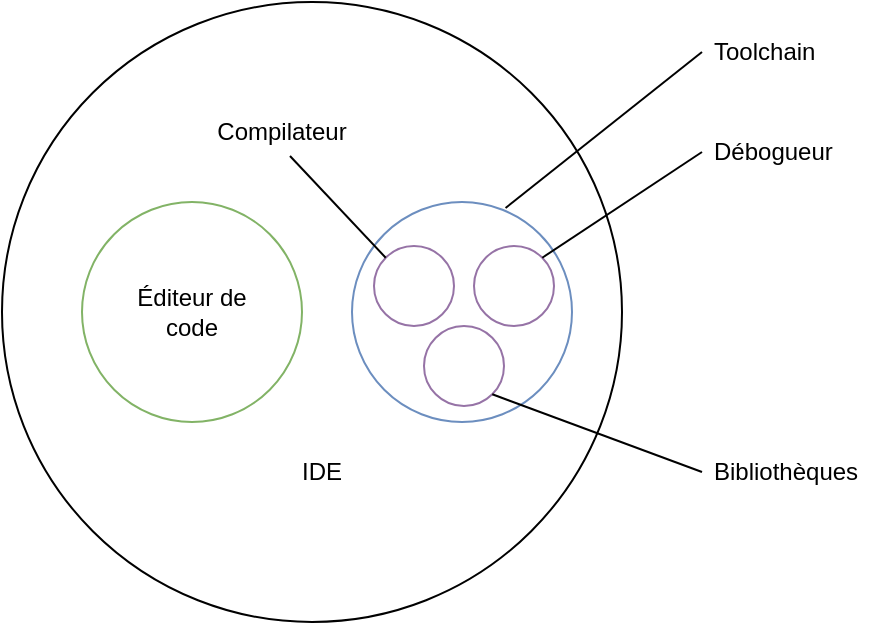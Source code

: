 <mxfile version="22.1.16" type="device">
  <diagram name="Page-1" id="wBG6MBmfAQEyEWKxdH8R">
    <mxGraphModel dx="757" dy="648" grid="1" gridSize="10" guides="1" tooltips="1" connect="1" arrows="1" fold="1" page="1" pageScale="1" pageWidth="800" pageHeight="360" math="0" shadow="0">
      <root>
        <mxCell id="0" />
        <mxCell id="1" parent="0" />
        <mxCell id="Y-KBNdAY24uzlhyVxi8V-2" value="" style="ellipse;whiteSpace=wrap;html=1;aspect=fixed;fillColor=none;fontColor=#ffffff;strokeColor=default;" parent="1" vertex="1">
          <mxGeometry x="250" y="20" width="310" height="310" as="geometry" />
        </mxCell>
        <mxCell id="Y-KBNdAY24uzlhyVxi8V-4" value="" style="ellipse;whiteSpace=wrap;html=1;aspect=fixed;fillColor=none;strokeColor=#6c8ebf;" parent="1" vertex="1">
          <mxGeometry x="425" y="120" width="110" height="110" as="geometry" />
        </mxCell>
        <mxCell id="Y-KBNdAY24uzlhyVxi8V-5" value="" style="ellipse;whiteSpace=wrap;html=1;aspect=fixed;fillColor=none;strokeColor=#9673a6;" parent="1" vertex="1">
          <mxGeometry x="436" y="142" width="40" height="40" as="geometry" />
        </mxCell>
        <mxCell id="Y-KBNdAY24uzlhyVxi8V-6" value="" style="ellipse;whiteSpace=wrap;html=1;aspect=fixed;fillColor=none;strokeColor=#82b366;" parent="1" vertex="1">
          <mxGeometry x="290" y="120" width="110" height="110" as="geometry" />
        </mxCell>
        <mxCell id="Y-KBNdAY24uzlhyVxi8V-7" value="" style="ellipse;whiteSpace=wrap;html=1;aspect=fixed;fillColor=none;strokeColor=#9673a6;" parent="1" vertex="1">
          <mxGeometry x="486" y="142" width="40" height="40" as="geometry" />
        </mxCell>
        <mxCell id="Y-KBNdAY24uzlhyVxi8V-8" value="" style="ellipse;whiteSpace=wrap;html=1;aspect=fixed;fillColor=none;strokeColor=#9673a6;" parent="1" vertex="1">
          <mxGeometry x="461" y="182" width="40" height="40" as="geometry" />
        </mxCell>
        <mxCell id="Y-KBNdAY24uzlhyVxi8V-10" value="Éditeur de code" style="text;strokeColor=none;align=center;fillColor=none;html=1;verticalAlign=middle;whiteSpace=wrap;rounded=0;" parent="1" vertex="1">
          <mxGeometry x="310" y="160" width="70" height="30" as="geometry" />
        </mxCell>
        <mxCell id="Y-KBNdAY24uzlhyVxi8V-11" value="" style="endArrow=none;html=1;rounded=0;entryX=0;entryY=0;entryDx=0;entryDy=0;" parent="1" target="Y-KBNdAY24uzlhyVxi8V-5" edge="1">
          <mxGeometry width="50" height="50" relative="1" as="geometry">
            <mxPoint x="394" y="97" as="sourcePoint" />
            <mxPoint x="316" y="146" as="targetPoint" />
          </mxGeometry>
        </mxCell>
        <mxCell id="Y-KBNdAY24uzlhyVxi8V-12" value="Compilateur" style="text;strokeColor=none;align=center;fillColor=none;html=1;verticalAlign=middle;whiteSpace=wrap;rounded=0;" parent="1" vertex="1">
          <mxGeometry x="360" y="70" width="60" height="30" as="geometry" />
        </mxCell>
        <mxCell id="Y-KBNdAY24uzlhyVxi8V-13" value="" style="endArrow=none;html=1;rounded=0;entryX=1;entryY=0;entryDx=0;entryDy=0;exitX=0;exitY=0.5;exitDx=0;exitDy=0;" parent="1" target="Y-KBNdAY24uzlhyVxi8V-7" edge="1" source="Y-KBNdAY24uzlhyVxi8V-17">
          <mxGeometry width="50" height="50" relative="1" as="geometry">
            <mxPoint x="580" y="100" as="sourcePoint" />
            <mxPoint x="420" y="300" as="targetPoint" />
          </mxGeometry>
        </mxCell>
        <mxCell id="Y-KBNdAY24uzlhyVxi8V-14" value="" style="endArrow=none;html=1;rounded=0;entryX=1;entryY=1;entryDx=0;entryDy=0;exitX=0;exitY=0.5;exitDx=0;exitDy=0;" parent="1" target="Y-KBNdAY24uzlhyVxi8V-8" edge="1" source="Y-KBNdAY24uzlhyVxi8V-18">
          <mxGeometry width="50" height="50" relative="1" as="geometry">
            <mxPoint x="570" y="290" as="sourcePoint" />
            <mxPoint x="420" y="300" as="targetPoint" />
          </mxGeometry>
        </mxCell>
        <mxCell id="Y-KBNdAY24uzlhyVxi8V-15" value="" style="endArrow=none;html=1;rounded=0;entryX=0.698;entryY=0.027;entryDx=0;entryDy=0;exitX=0;exitY=0.5;exitDx=0;exitDy=0;entryPerimeter=0;" parent="1" source="Y-KBNdAY24uzlhyVxi8V-16" target="Y-KBNdAY24uzlhyVxi8V-4" edge="1">
          <mxGeometry width="50" height="50" relative="1" as="geometry">
            <mxPoint x="520" y="-10" as="sourcePoint" />
            <mxPoint x="420" y="300" as="targetPoint" />
          </mxGeometry>
        </mxCell>
        <mxCell id="Y-KBNdAY24uzlhyVxi8V-16" value="Toolchain" style="text;strokeColor=none;align=left;fillColor=none;html=1;verticalAlign=middle;whiteSpace=wrap;rounded=0;spacingLeft=4;" parent="1" vertex="1">
          <mxGeometry x="600" y="30" width="80" height="30" as="geometry" />
        </mxCell>
        <mxCell id="Y-KBNdAY24uzlhyVxi8V-17" value="Débogueur" style="text;strokeColor=none;align=left;fillColor=none;html=1;verticalAlign=middle;whiteSpace=wrap;rounded=0;spacingLeft=4;" parent="1" vertex="1">
          <mxGeometry x="600" y="80" width="80" height="30" as="geometry" />
        </mxCell>
        <mxCell id="Y-KBNdAY24uzlhyVxi8V-18" value="Bibliothèques" style="text;strokeColor=none;align=left;fillColor=none;html=1;verticalAlign=middle;whiteSpace=wrap;rounded=0;spacingLeft=4;" parent="1" vertex="1">
          <mxGeometry x="600" y="240" width="90" height="30" as="geometry" />
        </mxCell>
        <mxCell id="Y-KBNdAY24uzlhyVxi8V-19" value="IDE" style="text;strokeColor=none;align=center;fillColor=none;html=1;verticalAlign=middle;whiteSpace=wrap;rounded=0;" parent="1" vertex="1">
          <mxGeometry x="380" y="240" width="60" height="30" as="geometry" />
        </mxCell>
      </root>
    </mxGraphModel>
  </diagram>
</mxfile>
